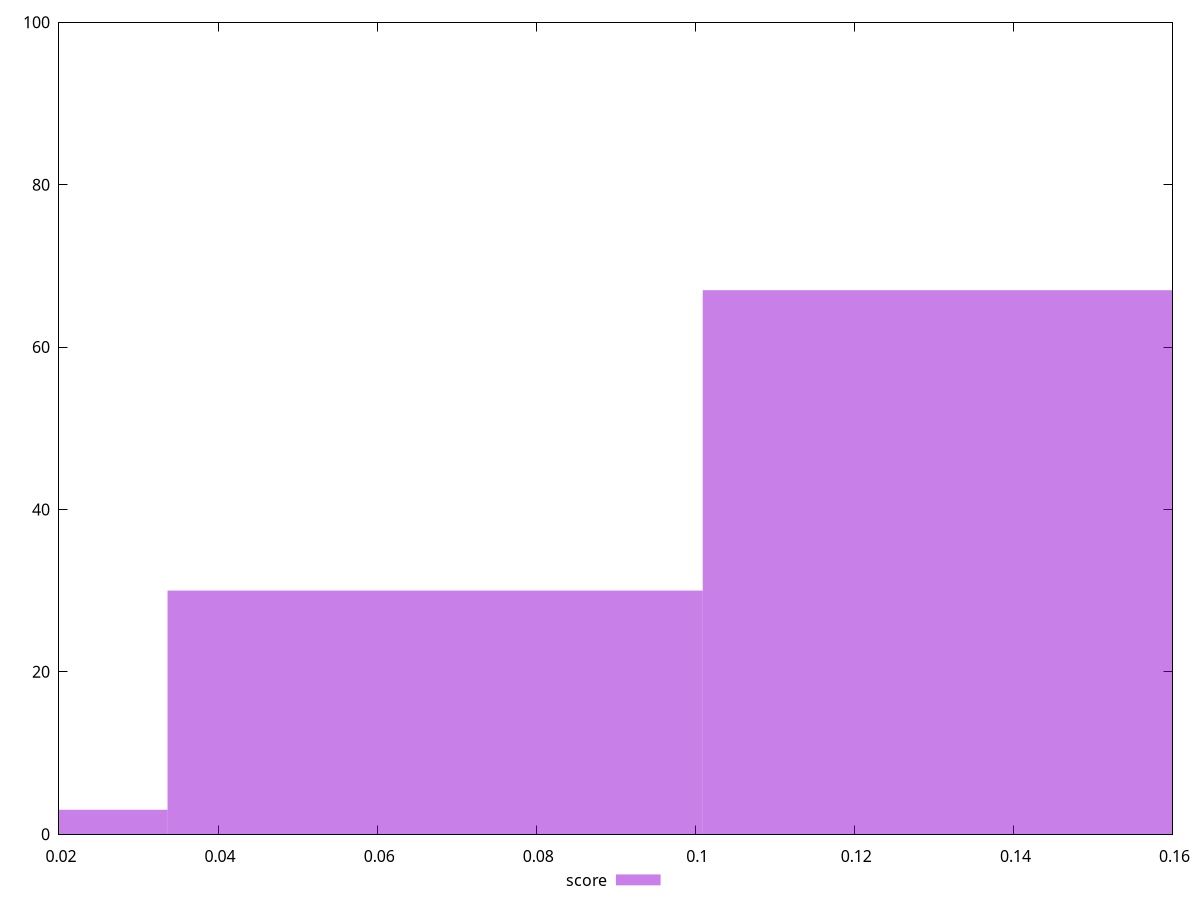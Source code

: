 reset

$score <<EOF
0.0672904642901404 30
0.1345809285802808 67
0 3
EOF

set key outside below
set boxwidth 0.0672904642901404
set xrange [0.02:0.16]
set yrange [0:100]
set trange [0:100]
set style fill transparent solid 0.5 noborder
set terminal svg size 640, 490 enhanced background rgb 'white'
set output "report_00025_2021-02-22T21:38:55.199Z/max-potential-fid/samples/pages+cached/score/histogram.svg"

plot $score title "score" with boxes

reset
